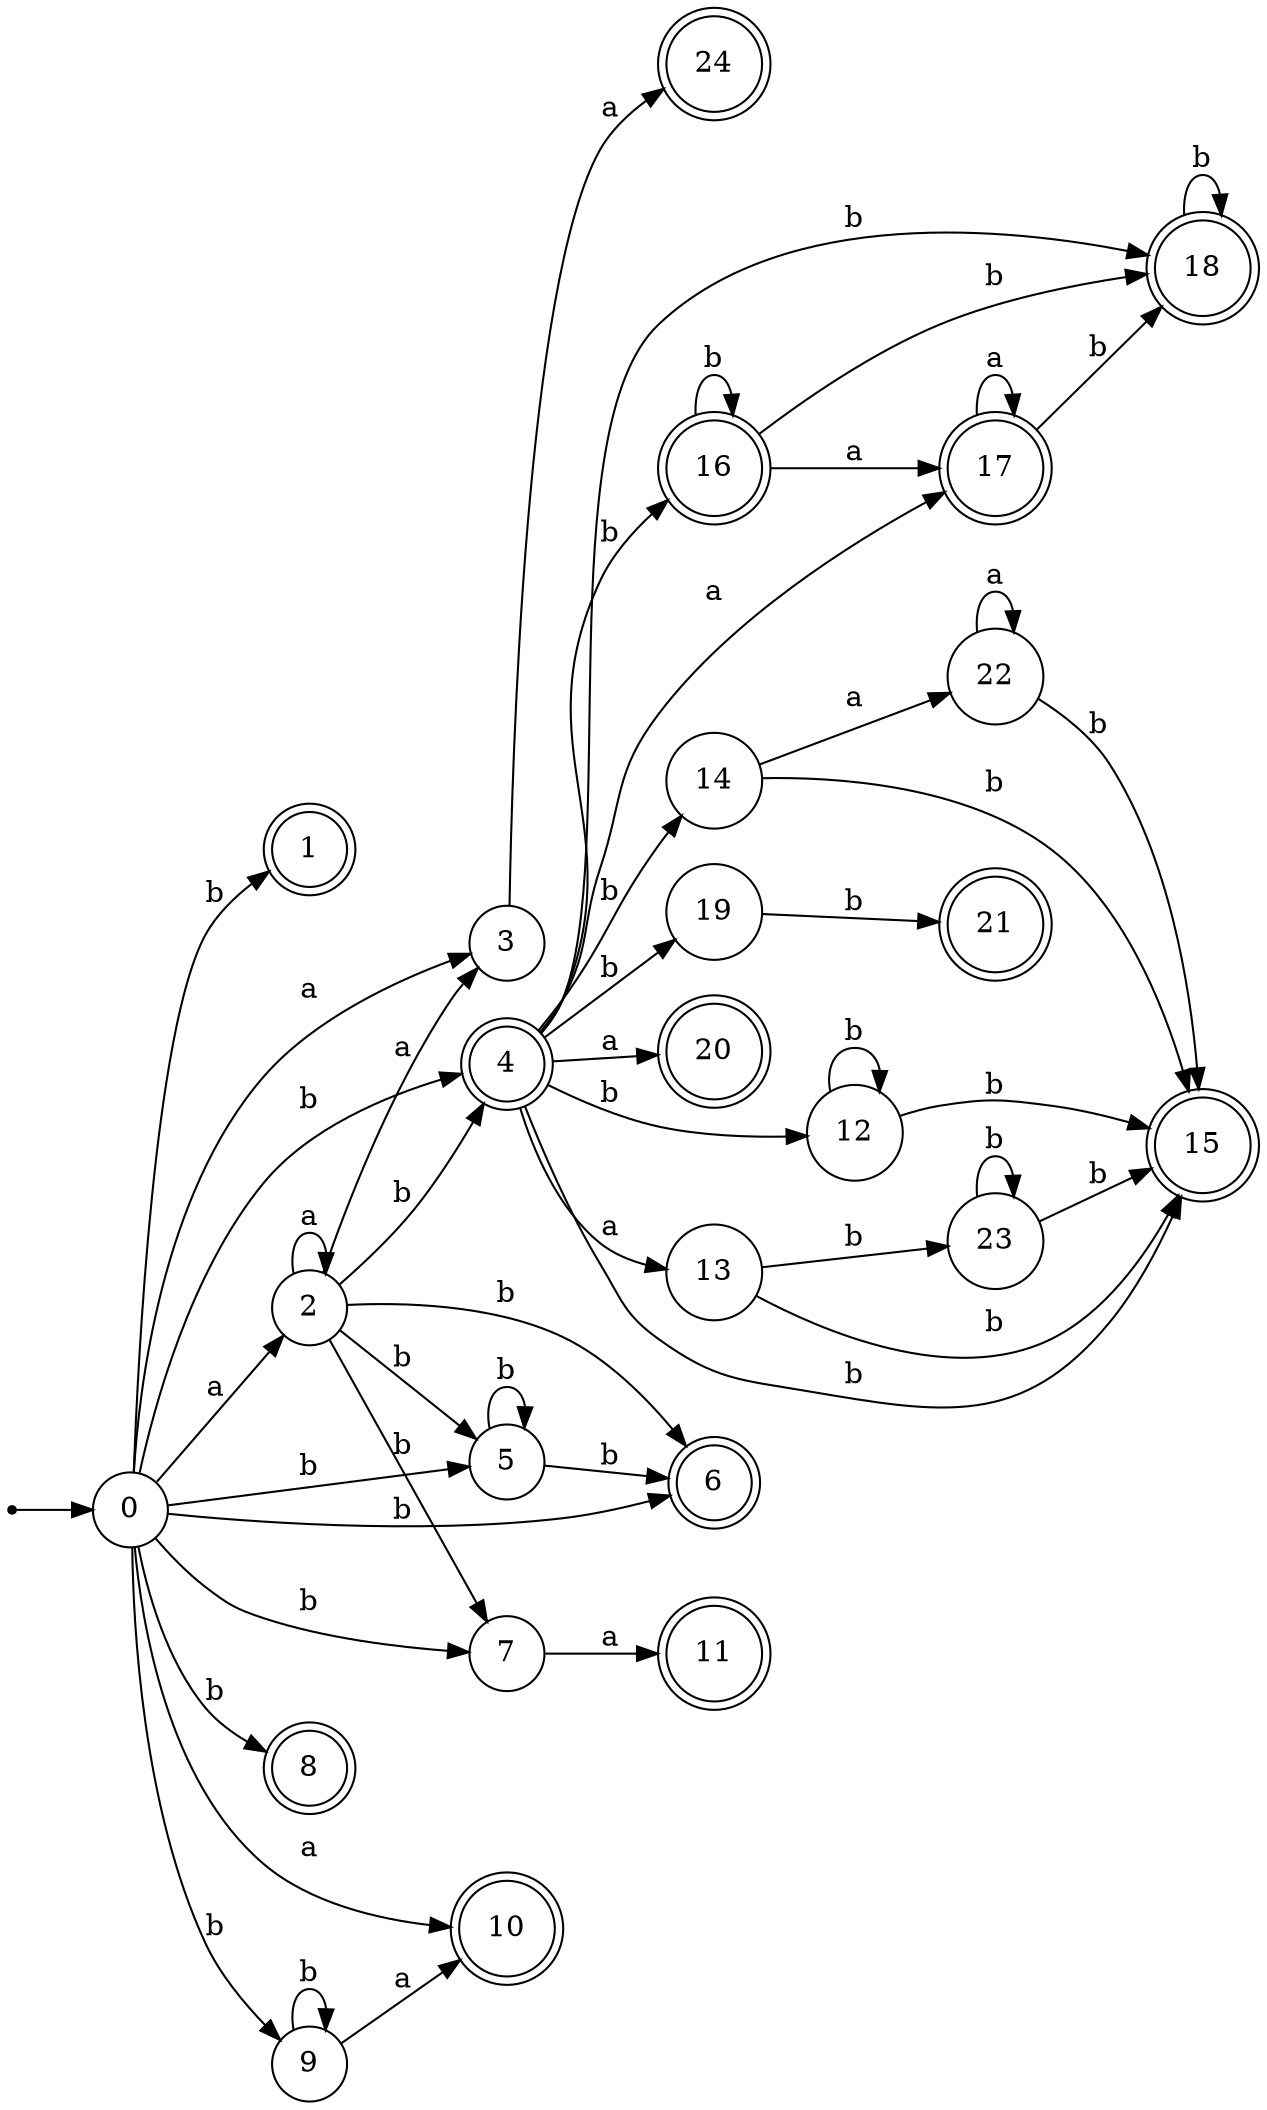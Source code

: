 digraph finite_state_machine {
rankdir=LR;
size="20,20";
node [shape = point]; "dummy0"
node [shape = circle]; "0";
"dummy0" -> "0";
node [shape = doublecircle]; "1";node [shape = circle]; "2";
node [shape = circle]; "3";
node [shape = doublecircle]; "4";node [shape = circle]; "5";
node [shape = doublecircle]; "6";node [shape = circle]; "7";
node [shape = doublecircle]; "8";node [shape = circle]; "9";
node [shape = doublecircle]; "10";node [shape = doublecircle]; "11";node [shape = circle]; "12";
node [shape = circle]; "13";
node [shape = circle]; "14";
node [shape = doublecircle]; "15";node [shape = doublecircle]; "16";node [shape = doublecircle]; "17";node [shape = doublecircle]; "18";node [shape = circle]; "19";
node [shape = doublecircle]; "20";node [shape = doublecircle]; "21";node [shape = circle]; "22";
node [shape = circle]; "23";
node [shape = doublecircle]; "24";"0" -> "1" [label = "b"];
 "0" -> "4" [label = "b"];
 "0" -> "5" [label = "b"];
 "0" -> "6" [label = "b"];
 "0" -> "7" [label = "b"];
 "0" -> "8" [label = "b"];
 "0" -> "9" [label = "b"];
 "0" -> "10" [label = "a"];
 "0" -> "2" [label = "a"];
 "0" -> "3" [label = "a"];
 "9" -> "9" [label = "b"];
 "9" -> "10" [label = "a"];
 "7" -> "11" [label = "a"];
 "5" -> "5" [label = "b"];
 "5" -> "6" [label = "b"];
 "4" -> "16" [label = "b"];
 "4" -> "18" [label = "b"];
 "4" -> "19" [label = "b"];
 "4" -> "12" [label = "b"];
 "4" -> "14" [label = "b"];
 "4" -> "15" [label = "b"];
 "4" -> "17" [label = "a"];
 "4" -> "20" [label = "a"];
 "4" -> "13" [label = "a"];
 "19" -> "21" [label = "b"];
 "18" -> "18" [label = "b"];
 "17" -> "17" [label = "a"];
 "17" -> "18" [label = "b"];
 "16" -> "16" [label = "b"];
 "16" -> "18" [label = "b"];
 "16" -> "17" [label = "a"];
 "14" -> "22" [label = "a"];
 "14" -> "15" [label = "b"];
 "22" -> "22" [label = "a"];
 "22" -> "15" [label = "b"];
 "13" -> "15" [label = "b"];
 "13" -> "23" [label = "b"];
 "23" -> "15" [label = "b"];
 "23" -> "23" [label = "b"];
 "12" -> "12" [label = "b"];
 "12" -> "15" [label = "b"];
 "3" -> "24" [label = "a"];
 "2" -> "2" [label = "a"];
 "2" -> "3" [label = "a"];
 "2" -> "4" [label = "b"];
 "2" -> "5" [label = "b"];
 "2" -> "6" [label = "b"];
 "2" -> "7" [label = "b"];
 }
